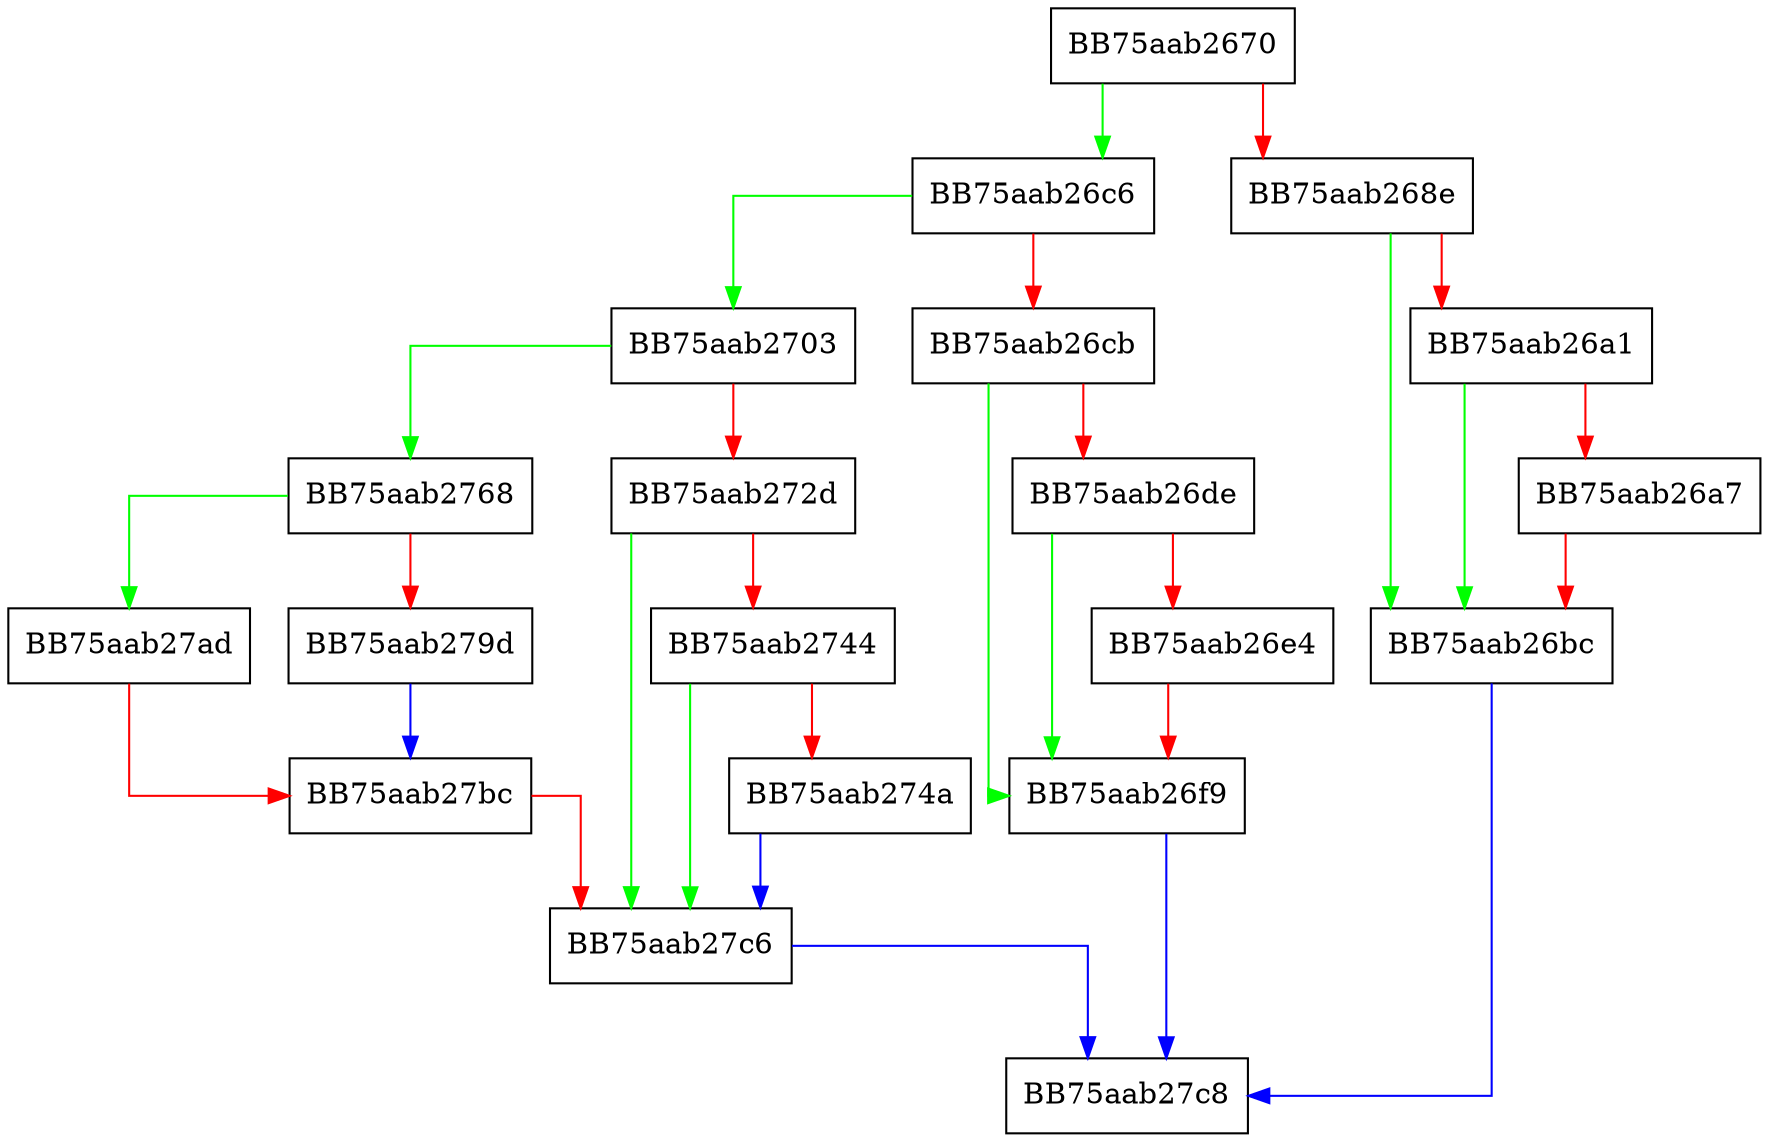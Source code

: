 digraph CreateSymLink {
  node [shape="box"];
  graph [splines=ortho];
  BB75aab2670 -> BB75aab26c6 [color="green"];
  BB75aab2670 -> BB75aab268e [color="red"];
  BB75aab268e -> BB75aab26bc [color="green"];
  BB75aab268e -> BB75aab26a1 [color="red"];
  BB75aab26a1 -> BB75aab26bc [color="green"];
  BB75aab26a1 -> BB75aab26a7 [color="red"];
  BB75aab26a7 -> BB75aab26bc [color="red"];
  BB75aab26bc -> BB75aab27c8 [color="blue"];
  BB75aab26c6 -> BB75aab2703 [color="green"];
  BB75aab26c6 -> BB75aab26cb [color="red"];
  BB75aab26cb -> BB75aab26f9 [color="green"];
  BB75aab26cb -> BB75aab26de [color="red"];
  BB75aab26de -> BB75aab26f9 [color="green"];
  BB75aab26de -> BB75aab26e4 [color="red"];
  BB75aab26e4 -> BB75aab26f9 [color="red"];
  BB75aab26f9 -> BB75aab27c8 [color="blue"];
  BB75aab2703 -> BB75aab2768 [color="green"];
  BB75aab2703 -> BB75aab272d [color="red"];
  BB75aab272d -> BB75aab27c6 [color="green"];
  BB75aab272d -> BB75aab2744 [color="red"];
  BB75aab2744 -> BB75aab27c6 [color="green"];
  BB75aab2744 -> BB75aab274a [color="red"];
  BB75aab274a -> BB75aab27c6 [color="blue"];
  BB75aab2768 -> BB75aab27ad [color="green"];
  BB75aab2768 -> BB75aab279d [color="red"];
  BB75aab279d -> BB75aab27bc [color="blue"];
  BB75aab27ad -> BB75aab27bc [color="red"];
  BB75aab27bc -> BB75aab27c6 [color="red"];
  BB75aab27c6 -> BB75aab27c8 [color="blue"];
}